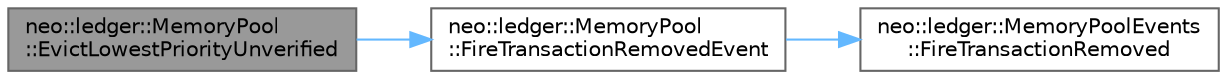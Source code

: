 digraph "neo::ledger::MemoryPool::EvictLowestPriorityUnverified"
{
 // LATEX_PDF_SIZE
  bgcolor="transparent";
  edge [fontname=Helvetica,fontsize=10,labelfontname=Helvetica,labelfontsize=10];
  node [fontname=Helvetica,fontsize=10,shape=box,height=0.2,width=0.4];
  rankdir="LR";
  Node1 [id="Node000001",label="neo::ledger::MemoryPool\l::EvictLowestPriorityUnverified",height=0.2,width=0.4,color="gray40", fillcolor="grey60", style="filled", fontcolor="black",tooltip="Remove lowest priority unverified transaction if pool is full."];
  Node1 -> Node2 [id="edge1_Node000001_Node000002",color="steelblue1",style="solid",tooltip=" "];
  Node2 [id="Node000002",label="neo::ledger::MemoryPool\l::FireTransactionRemovedEvent",height=0.2,width=0.4,color="grey40", fillcolor="white", style="filled",URL="$classneo_1_1ledger_1_1_memory_pool.html#a0ca1718792d926fba9f7636a6915fcb0",tooltip="Fire transaction removed event through static event system."];
  Node2 -> Node3 [id="edge2_Node000002_Node000003",color="steelblue1",style="solid",tooltip=" "];
  Node3 [id="Node000003",label="neo::ledger::MemoryPoolEvents\l::FireTransactionRemoved",height=0.2,width=0.4,color="grey40", fillcolor="white", style="filled",URL="$classneo_1_1ledger_1_1_memory_pool_events.html#aae0a3e485a1ce4996ff7a4d2e5424785",tooltip="Fires the TransactionRemoved event to all subscribers."];
}
